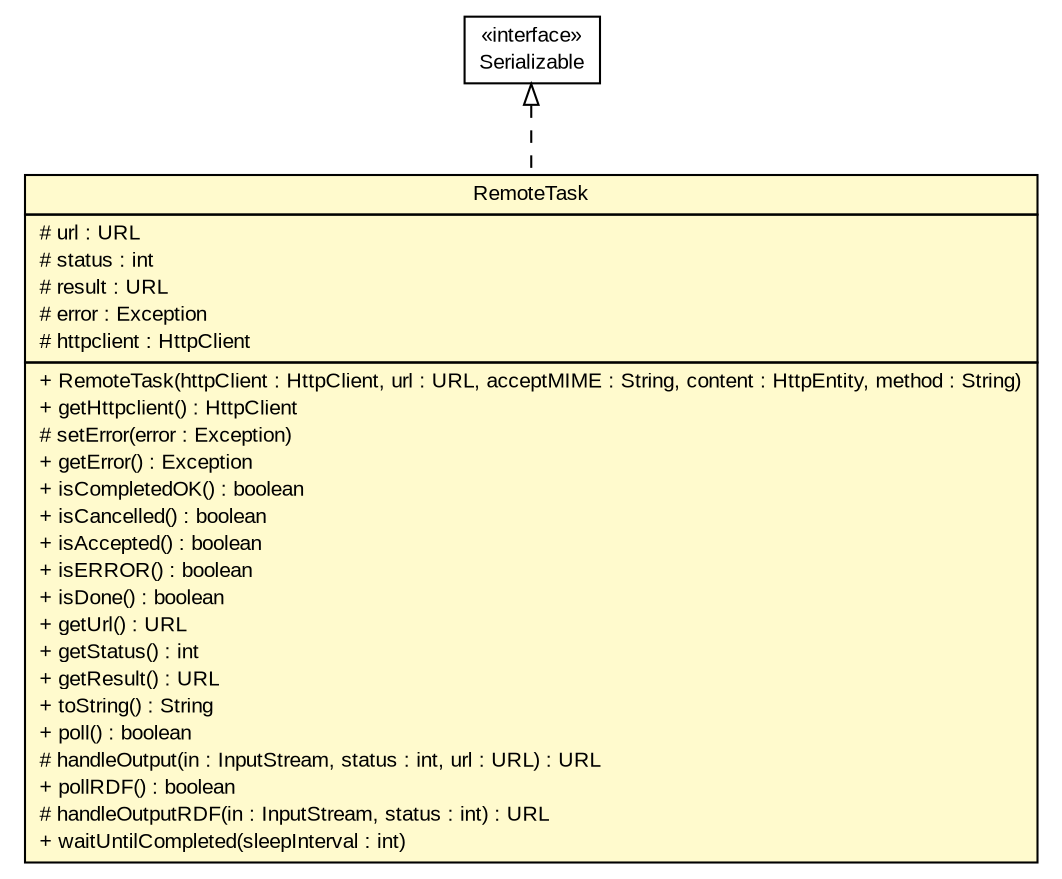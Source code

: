 #!/usr/local/bin/dot
#
# Class diagram 
# Generated by UmlGraph version 4.6 (http://www.spinellis.gr/sw/umlgraph)
#

digraph G {
	edge [fontname="arial",fontsize=10,labelfontname="arial",labelfontsize=10];
	node [fontname="arial",fontsize=10,shape=plaintext];
	// net.toxbank.client.task.RemoteTask
	c482 [label=<<table border="0" cellborder="1" cellspacing="0" cellpadding="2" port="p" bgcolor="lemonChiffon" href="./RemoteTask.html">
		<tr><td><table border="0" cellspacing="0" cellpadding="1">
			<tr><td> RemoteTask </td></tr>
		</table></td></tr>
		<tr><td><table border="0" cellspacing="0" cellpadding="1">
			<tr><td align="left"> # url : URL </td></tr>
			<tr><td align="left"> # status : int </td></tr>
			<tr><td align="left"> # result : URL </td></tr>
			<tr><td align="left"> # error : Exception </td></tr>
			<tr><td align="left"> # httpclient : HttpClient </td></tr>
		</table></td></tr>
		<tr><td><table border="0" cellspacing="0" cellpadding="1">
			<tr><td align="left"> + RemoteTask(httpClient : HttpClient, url : URL, acceptMIME : String, content : HttpEntity, method : String) </td></tr>
			<tr><td align="left"> + getHttpclient() : HttpClient </td></tr>
			<tr><td align="left"> # setError(error : Exception) </td></tr>
			<tr><td align="left"> + getError() : Exception </td></tr>
			<tr><td align="left"> + isCompletedOK() : boolean </td></tr>
			<tr><td align="left"> + isCancelled() : boolean </td></tr>
			<tr><td align="left"> + isAccepted() : boolean </td></tr>
			<tr><td align="left"> + isERROR() : boolean </td></tr>
			<tr><td align="left"> + isDone() : boolean </td></tr>
			<tr><td align="left"> + getUrl() : URL </td></tr>
			<tr><td align="left"> + getStatus() : int </td></tr>
			<tr><td align="left"> + getResult() : URL </td></tr>
			<tr><td align="left"> + toString() : String </td></tr>
			<tr><td align="left"> + poll() : boolean </td></tr>
			<tr><td align="left"> # handleOutput(in : InputStream, status : int, url : URL) : URL </td></tr>
			<tr><td align="left"> + pollRDF() : boolean </td></tr>
			<tr><td align="left"> # handleOutputRDF(in : InputStream, status : int) : URL </td></tr>
			<tr><td align="left"> + waitUntilCompleted(sleepInterval : int) </td></tr>
		</table></td></tr>
		</table>>, fontname="arial", fontcolor="black", fontsize=10.0];
	//net.toxbank.client.task.RemoteTask implements java.io.Serializable
	c484:p -> c482:p [dir=back,arrowtail=empty,style=dashed];
	// java.io.Serializable
	c484 [label=<<table border="0" cellborder="1" cellspacing="0" cellpadding="2" port="p" href="http://java.sun.com/javase/6/docs/api/java/io/Serializable.html">
		<tr><td><table border="0" cellspacing="0" cellpadding="1">
			<tr><td> &laquo;interface&raquo; </td></tr>
			<tr><td> Serializable </td></tr>
		</table></td></tr>
		</table>>, fontname="arial", fontcolor="black", fontsize=10.0];
}

